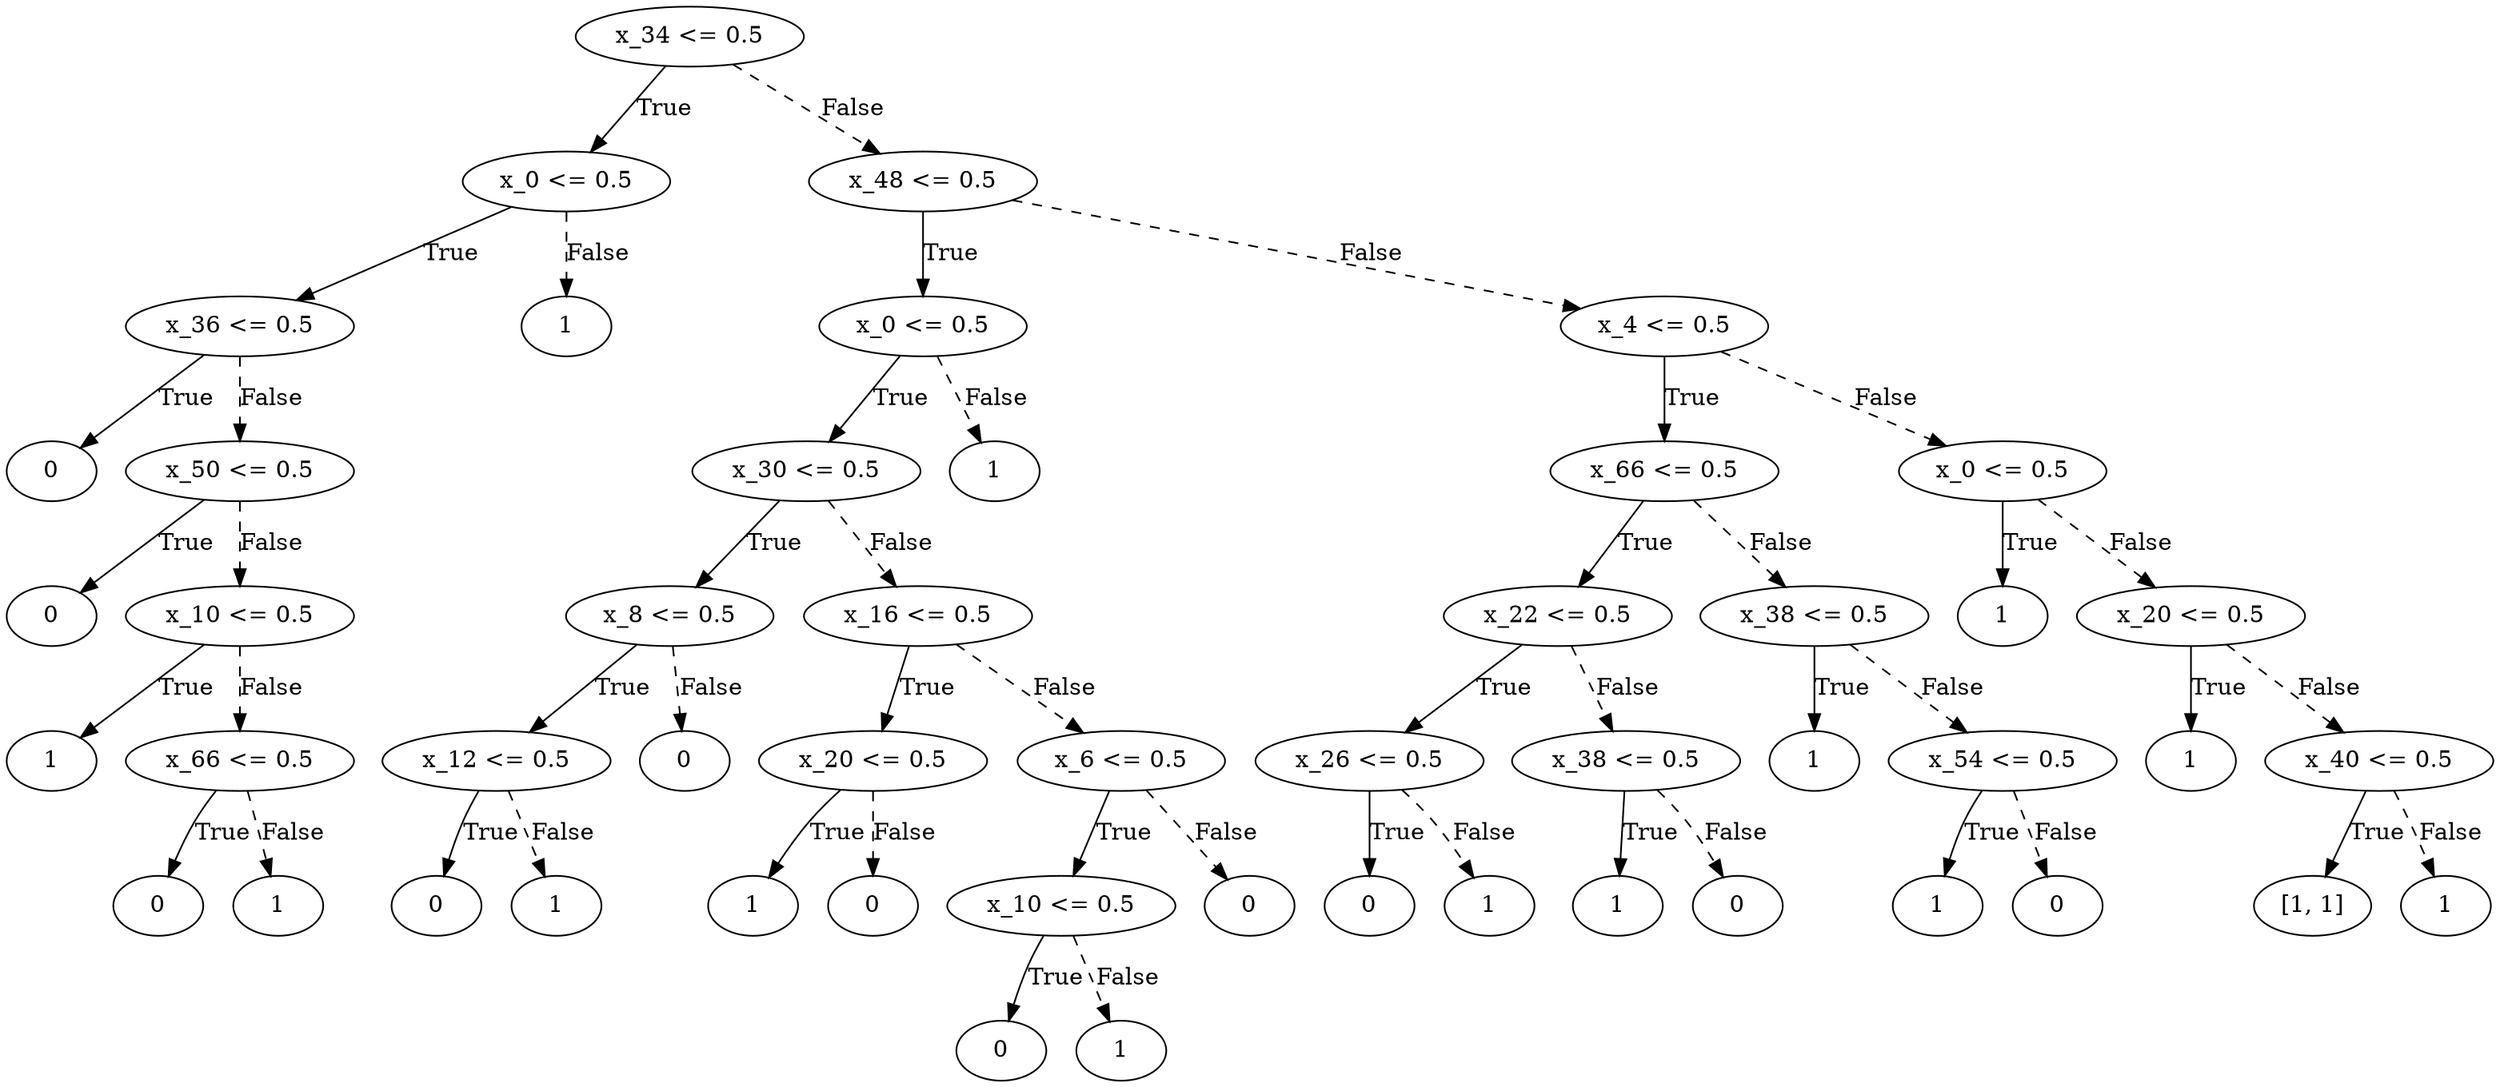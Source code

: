 digraph {
0 [label="x_34 <= 0.5"];
1 [label="x_0 <= 0.5"];
2 [label="x_36 <= 0.5"];
3 [label="0"];
2 -> 3 [label="True"];
4 [label="x_50 <= 0.5"];
5 [label="0"];
4 -> 5 [label="True"];
6 [label="x_10 <= 0.5"];
7 [label="1"];
6 -> 7 [label="True"];
8 [label="x_66 <= 0.5"];
9 [label="0"];
8 -> 9 [label="True"];
10 [label="1"];
8 -> 10 [style="dashed", label="False"];
6 -> 8 [style="dashed", label="False"];
4 -> 6 [style="dashed", label="False"];
2 -> 4 [style="dashed", label="False"];
1 -> 2 [label="True"];
11 [label="1"];
1 -> 11 [style="dashed", label="False"];
0 -> 1 [label="True"];
12 [label="x_48 <= 0.5"];
13 [label="x_0 <= 0.5"];
14 [label="x_30 <= 0.5"];
15 [label="x_8 <= 0.5"];
16 [label="x_12 <= 0.5"];
17 [label="0"];
16 -> 17 [label="True"];
18 [label="1"];
16 -> 18 [style="dashed", label="False"];
15 -> 16 [label="True"];
19 [label="0"];
15 -> 19 [style="dashed", label="False"];
14 -> 15 [label="True"];
20 [label="x_16 <= 0.5"];
21 [label="x_20 <= 0.5"];
22 [label="1"];
21 -> 22 [label="True"];
23 [label="0"];
21 -> 23 [style="dashed", label="False"];
20 -> 21 [label="True"];
24 [label="x_6 <= 0.5"];
25 [label="x_10 <= 0.5"];
26 [label="0"];
25 -> 26 [label="True"];
27 [label="1"];
25 -> 27 [style="dashed", label="False"];
24 -> 25 [label="True"];
28 [label="0"];
24 -> 28 [style="dashed", label="False"];
20 -> 24 [style="dashed", label="False"];
14 -> 20 [style="dashed", label="False"];
13 -> 14 [label="True"];
29 [label="1"];
13 -> 29 [style="dashed", label="False"];
12 -> 13 [label="True"];
30 [label="x_4 <= 0.5"];
31 [label="x_66 <= 0.5"];
32 [label="x_22 <= 0.5"];
33 [label="x_26 <= 0.5"];
34 [label="0"];
33 -> 34 [label="True"];
35 [label="1"];
33 -> 35 [style="dashed", label="False"];
32 -> 33 [label="True"];
36 [label="x_38 <= 0.5"];
37 [label="1"];
36 -> 37 [label="True"];
38 [label="0"];
36 -> 38 [style="dashed", label="False"];
32 -> 36 [style="dashed", label="False"];
31 -> 32 [label="True"];
39 [label="x_38 <= 0.5"];
40 [label="1"];
39 -> 40 [label="True"];
41 [label="x_54 <= 0.5"];
42 [label="1"];
41 -> 42 [label="True"];
43 [label="0"];
41 -> 43 [style="dashed", label="False"];
39 -> 41 [style="dashed", label="False"];
31 -> 39 [style="dashed", label="False"];
30 -> 31 [label="True"];
44 [label="x_0 <= 0.5"];
45 [label="1"];
44 -> 45 [label="True"];
46 [label="x_20 <= 0.5"];
47 [label="1"];
46 -> 47 [label="True"];
48 [label="x_40 <= 0.5"];
49 [label="[1, 1]"];
48 -> 49 [label="True"];
50 [label="1"];
48 -> 50 [style="dashed", label="False"];
46 -> 48 [style="dashed", label="False"];
44 -> 46 [style="dashed", label="False"];
30 -> 44 [style="dashed", label="False"];
12 -> 30 [style="dashed", label="False"];
0 -> 12 [style="dashed", label="False"];

}